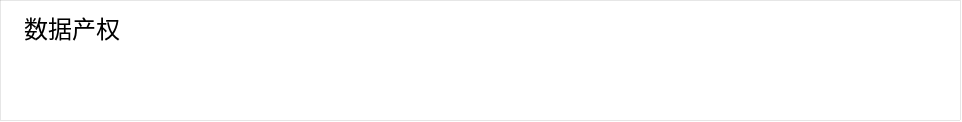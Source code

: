 <mxfile version="22.1.16" type="github">
  <diagram name="第 1 页" id="6gclD6GuzE8qrVbKCYZI">
    <mxGraphModel dx="2074" dy="1180" grid="1" gridSize="10" guides="1" tooltips="1" connect="1" arrows="1" fold="1" page="1" pageScale="1" pageWidth="827" pageHeight="1169" math="0" shadow="0">
      <root>
        <mxCell id="0" />
        <mxCell id="1" parent="0" />
        <mxCell id="HbIJJGpfc6-fZ_TSbvuI-1" value="" style="rounded=0;whiteSpace=wrap;html=1;strokeWidth=0;" vertex="1" parent="1">
          <mxGeometry x="80" y="440" width="480" height="60" as="geometry" />
        </mxCell>
        <mxCell id="HbIJJGpfc6-fZ_TSbvuI-2" value="数据产权" style="text;html=1;strokeColor=none;fillColor=none;align=left;verticalAlign=middle;whiteSpace=wrap;rounded=0;spacingLeft=10;" vertex="1" parent="1">
          <mxGeometry x="80" y="440" width="480" height="30" as="geometry" />
        </mxCell>
      </root>
    </mxGraphModel>
  </diagram>
</mxfile>
